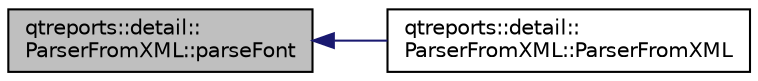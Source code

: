 digraph "qtreports::detail::ParserFromXML::parseFont"
{
 // INTERACTIVE_SVG=YES
  bgcolor="transparent";
  edge [fontname="Helvetica",fontsize="10",labelfontname="Helvetica",labelfontsize="10"];
  node [fontname="Helvetica",fontsize="10",shape=record];
  rankdir="LR";
  Node1 [label="qtreports::detail::\lParserFromXML::parseFont",height=0.2,width=0.4,color="black", fillcolor="grey75", style="filled", fontcolor="black"];
  Node1 -> Node2 [dir="back",color="midnightblue",fontsize="10",style="solid",fontname="Helvetica"];
  Node2 [label="qtreports::detail::\lParserFromXML::ParserFromXML",height=0.2,width=0.4,color="black",URL="$classqtreports_1_1detail_1_1_parser_from_x_m_l.html#ab548bd252b2e13a315daefae6b43f1d6"];
}
